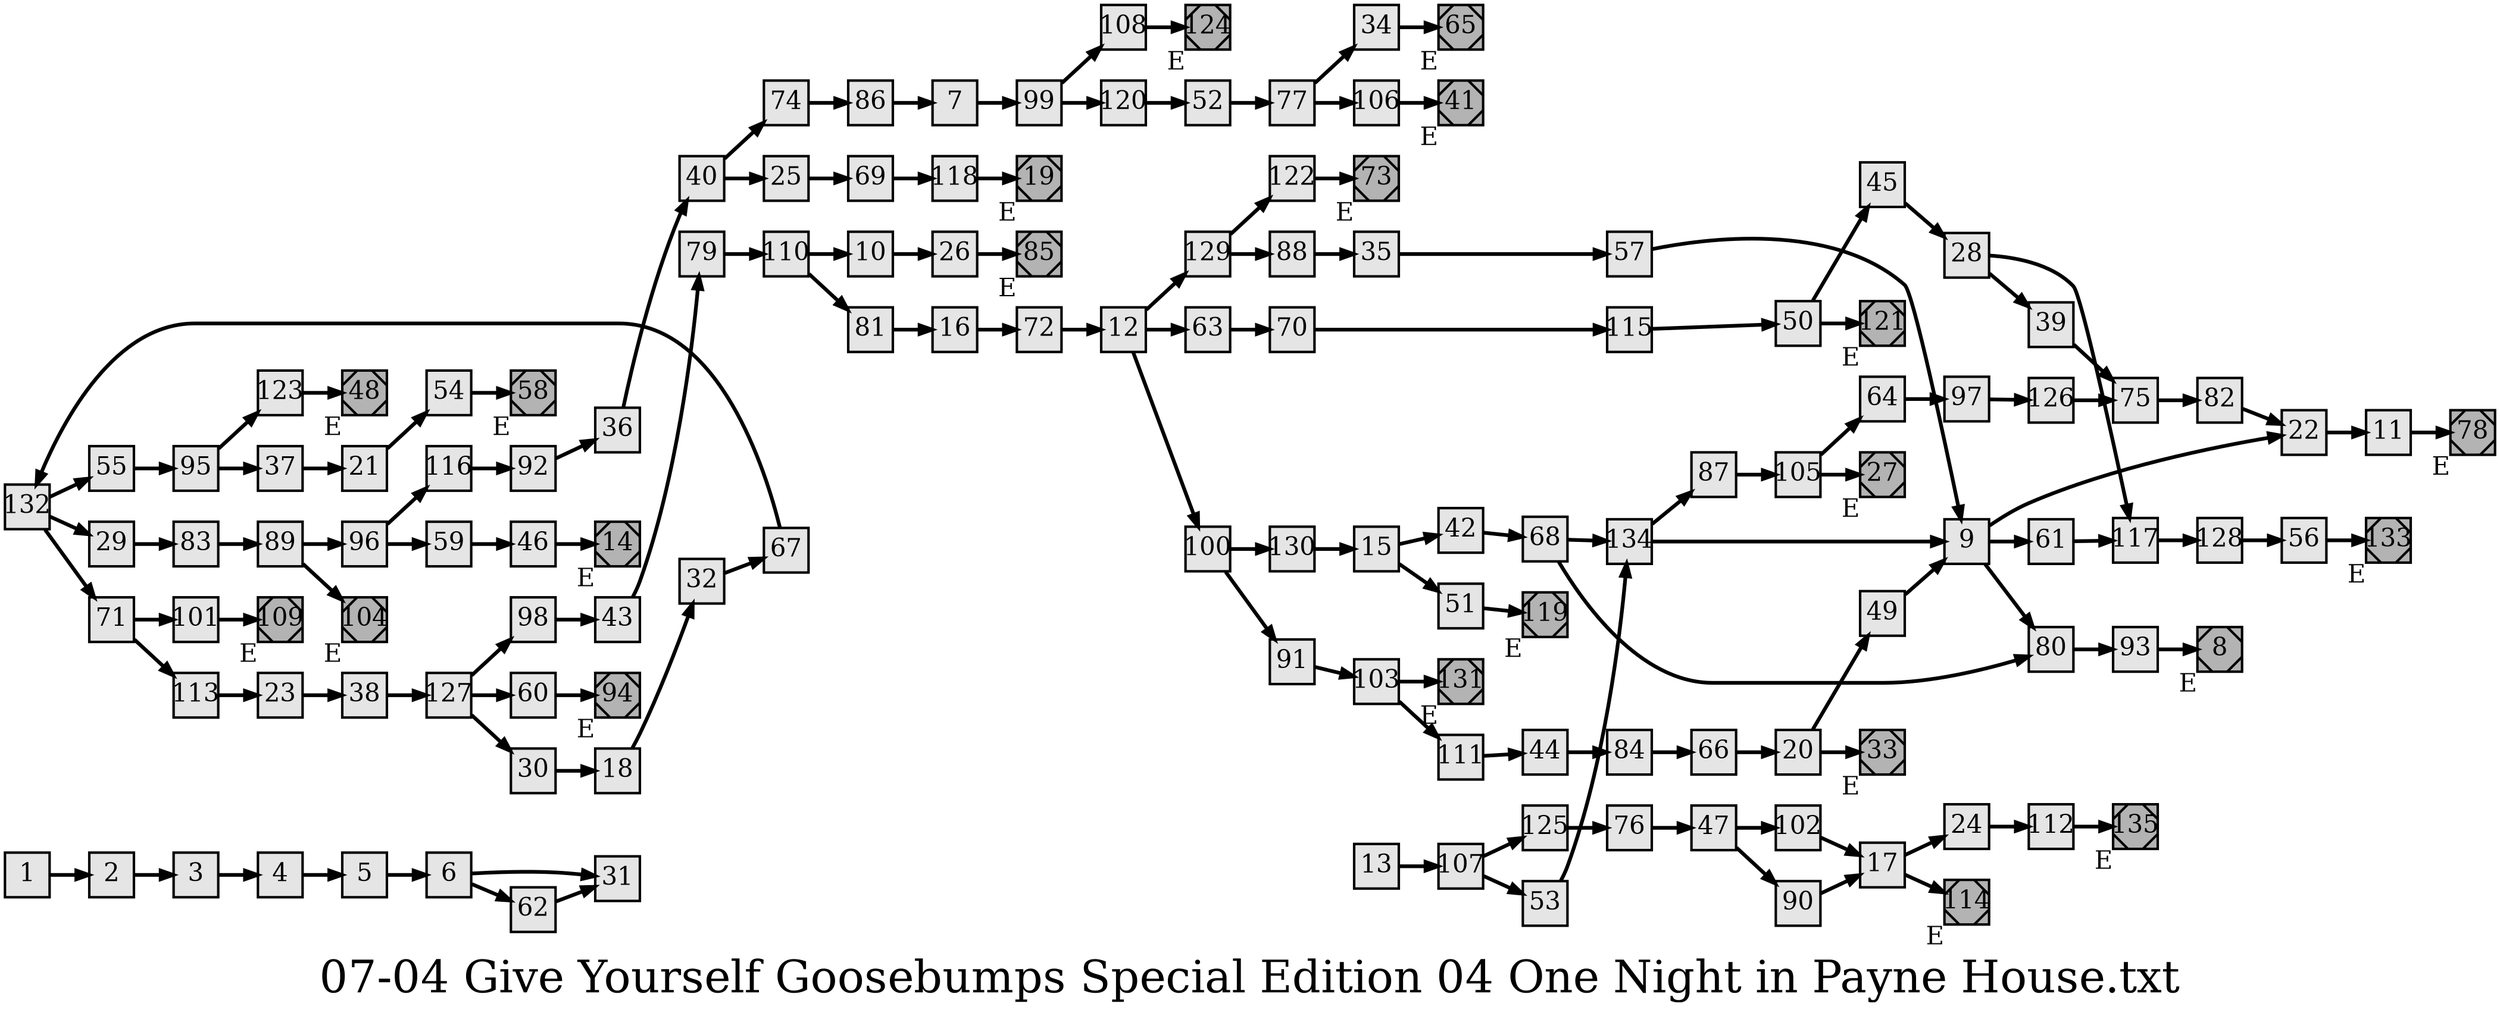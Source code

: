 digraph g{
  graph [ label="07-04 Give Yourself Goosebumps Special Edition 04 One Night in Payne House.txt" rankdir=LR, ordering=out, fontsize=36, nodesep="0.35", ranksep="0.45"];
  node  [shape=rect, penwidth=2, fontsize=20, style=filled, fillcolor=grey90, margin="0,0", labelfloat=true, regular=true, fixedsize=true];
  edge  [labelfloat=true, penwidth=3, fontsize=12];
  1 -> 2;
  2 -> 3;
  3 -> 4;
  4 -> 5;
  5 -> 6;
  6 -> 31;
  6 -> 62;
  7 -> 99;
  8	[ xlabel="E", shape=Msquare, fontsize=20, fillcolor=grey70 ];
  9 -> 22;
  9 -> 61;
  9 -> 80;
  10 -> 26;
  11 -> 78;
  12 -> 129;
  12 -> 63;
  12 -> 100;
  13 -> 107;
  14	[ xlabel="E", shape=Msquare, fontsize=20, fillcolor=grey70 ];
  15 -> 42;
  15 -> 51;
  16 -> 72;
  17 -> 24;
  17 -> 114;
  18 -> 32;
  19	[ xlabel="E", shape=Msquare, fontsize=20, fillcolor=grey70 ];
  20 -> 49;
  20 -> 33;
  21 -> 54;
  22 -> 11;
  23 -> 38;
  24 -> 112;
  25 -> 69;
  26 -> 85;
  27	[ xlabel="E", shape=Msquare, fontsize=20, fillcolor=grey70 ];
  28 -> 117;
  28 -> 39;
  29 -> 83;
  30 -> 18;
  32 -> 67;
  33	[ xlabel="E", shape=Msquare, fontsize=20, fillcolor=grey70 ];
  34 -> 65;
  35 -> 57;
  57 -> 9;
  36 -> 40;
  37 -> 21;
  38 -> 127;
  39 -> 75;
  40 -> 74;
  40 -> 25;
  41	[ xlabel="E", shape=Msquare, fontsize=20, fillcolor=grey70 ];
  42 -> 68;
  43 -> 79;
  44 -> 84;
  45 -> 28;
  46 -> 14;
  47 -> 102;
  47 -> 90;
  48	[ xlabel="E", shape=Msquare, fontsize=20, fillcolor=grey70 ];
  49 -> 9;
  50 -> 45;
  50 -> 121;
  51 -> 119;
  52 -> 77;
  53 -> 134;
  54 -> 58;
  55 -> 95;
  56 -> 133;
  58	[ xlabel="E", shape=Msquare, fontsize=20, fillcolor=grey70 ];
  59 -> 46;
  60 -> 94;
  61 -> 117;
  62 -> 31;
  63 -> 70;
  64 -> 97;
  65	[ xlabel="E", shape=Msquare, fontsize=20, fillcolor=grey70 ];
  66 -> 20;
  67 -> 132;
  68 -> 134;
  68 -> 80;
  69 -> 118;
  70 -> 115;
  71 -> 101;
  71 -> 113;
  72 -> 12;
  73	[ xlabel="E", shape=Msquare, fontsize=20, fillcolor=grey70 ];
  74 -> 86;
  75 -> 82;
  76 -> 47;
  77 -> 34;
  77 -> 106;
  78	[ xlabel="E", shape=Msquare, fontsize=20, fillcolor=grey70 ];
  79 -> 110;
  80 -> 93;
  81 -> 16;
  82 -> 22;
  83 -> 89;
  84 -> 66;
  85	[ xlabel="E", shape=Msquare, fontsize=20, fillcolor=grey70 ];
  86 -> 7;
  87 -> 105;
  88 -> 35;
  89 -> 96;
  89 -> 104;
  90 -> 17;
  91 -> 103;
  92 -> 36;
  93 -> 8;
  94	[ xlabel="E", shape=Msquare, fontsize=20, fillcolor=grey70 ];
  95 -> 123;
  95 -> 37;
  96 -> 116;
  96 -> 59;
  97 -> 126;
  98 -> 43;
  99 -> 108;
  99 -> 120;
  100 -> 130;
  100 -> 91;
  101 -> 109;
  102 -> 17;
  103 -> 131;
  103 -> 111;
  104	[ xlabel="E", shape=Msquare, fontsize=20, fillcolor=grey70 ];
  105 -> 64;
  105 -> 27;
  106 -> 41;
  107 -> 125;
  107 -> 53;
  108 -> 124;
  109	[ xlabel="E", shape=Msquare, fontsize=20, fillcolor=grey70 ];
  110 -> 10;
  110 -> 81;
  111 -> 44;
  112 -> 135;
  113 -> 23;
  114	[ xlabel="E", shape=Msquare, fontsize=20, fillcolor=grey70 ];
  115 -> 50;
  116 -> 92;
  117 -> 128;
  118 -> 19;
  119	[ xlabel="E", shape=Msquare, fontsize=20, fillcolor=grey70 ];
  120 -> 52;
  121	[ xlabel="E", shape=Msquare, fontsize=20, fillcolor=grey70 ];
  122 -> 73;
  123 -> 48;
  124	[ xlabel="E", shape=Msquare, fontsize=20, fillcolor=grey70 ];
  125 -> 76;
  126 -> 75;
  127 -> 98;
  127 -> 60;
  127 -> 30;
  128 -> 56;
  129 -> 122;
  129 -> 88;
  130 -> 15;
  131	[ xlabel="E", shape=Msquare, fontsize=20, fillcolor=grey70 ];
  132 -> 55;
  132 -> 29;
  132 -> 71;
  133	[ xlabel="E", shape=Msquare, fontsize=20, fillcolor=grey70 ];
  134 -> 87;
  134 -> 9;
  135	[ xlabel="E", shape=Msquare, fontsize=20, fillcolor=grey70 ];
}

